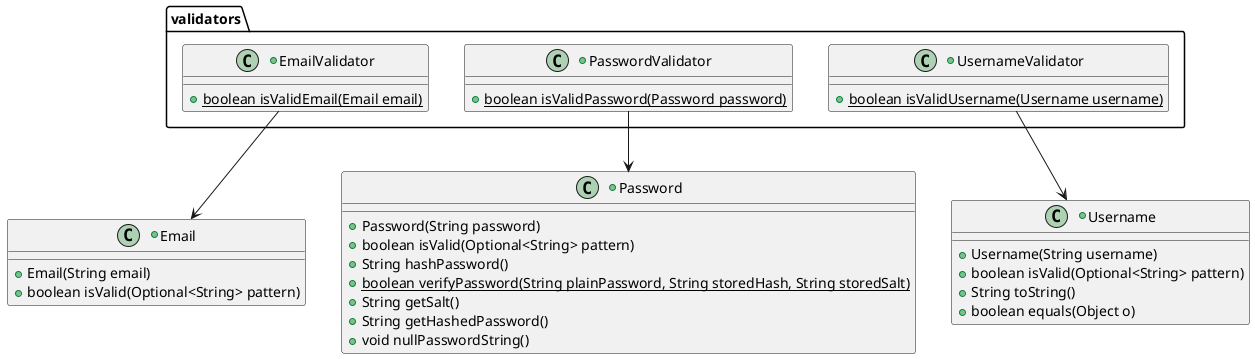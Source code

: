 @startuml validatablesBefore

package validators {
            +class EmailValidator {
                + {static} boolean isValidEmail(Email email)
            }

            +class PasswordValidator {
                + {static} boolean isValidPassword(Password password)
            }

            +class UsernameValidator {
                + {static} boolean isValidUsername(Username username)
            }
        }

+class Email {
            + Email(String email)
            + boolean isValid(Optional<String> pattern)
        }

+class Password {
            + Password(String password)
            + boolean isValid(Optional<String> pattern)
            + String hashPassword()
            + {static} boolean verifyPassword(String plainPassword, String storedHash, String storedSalt)
            + String getSalt()
            + String getHashedPassword()
            + void nullPasswordString()
}

+class Username {
            + Username(String username)
            + boolean isValid(Optional<String> pattern)
            + String toString()
            + boolean equals(Object o)
}

EmailValidator --> Email /' usage? '/


PasswordValidator --> Password /' usage? '/


UsernameValidator --> Username /' usage? '/

@enduml